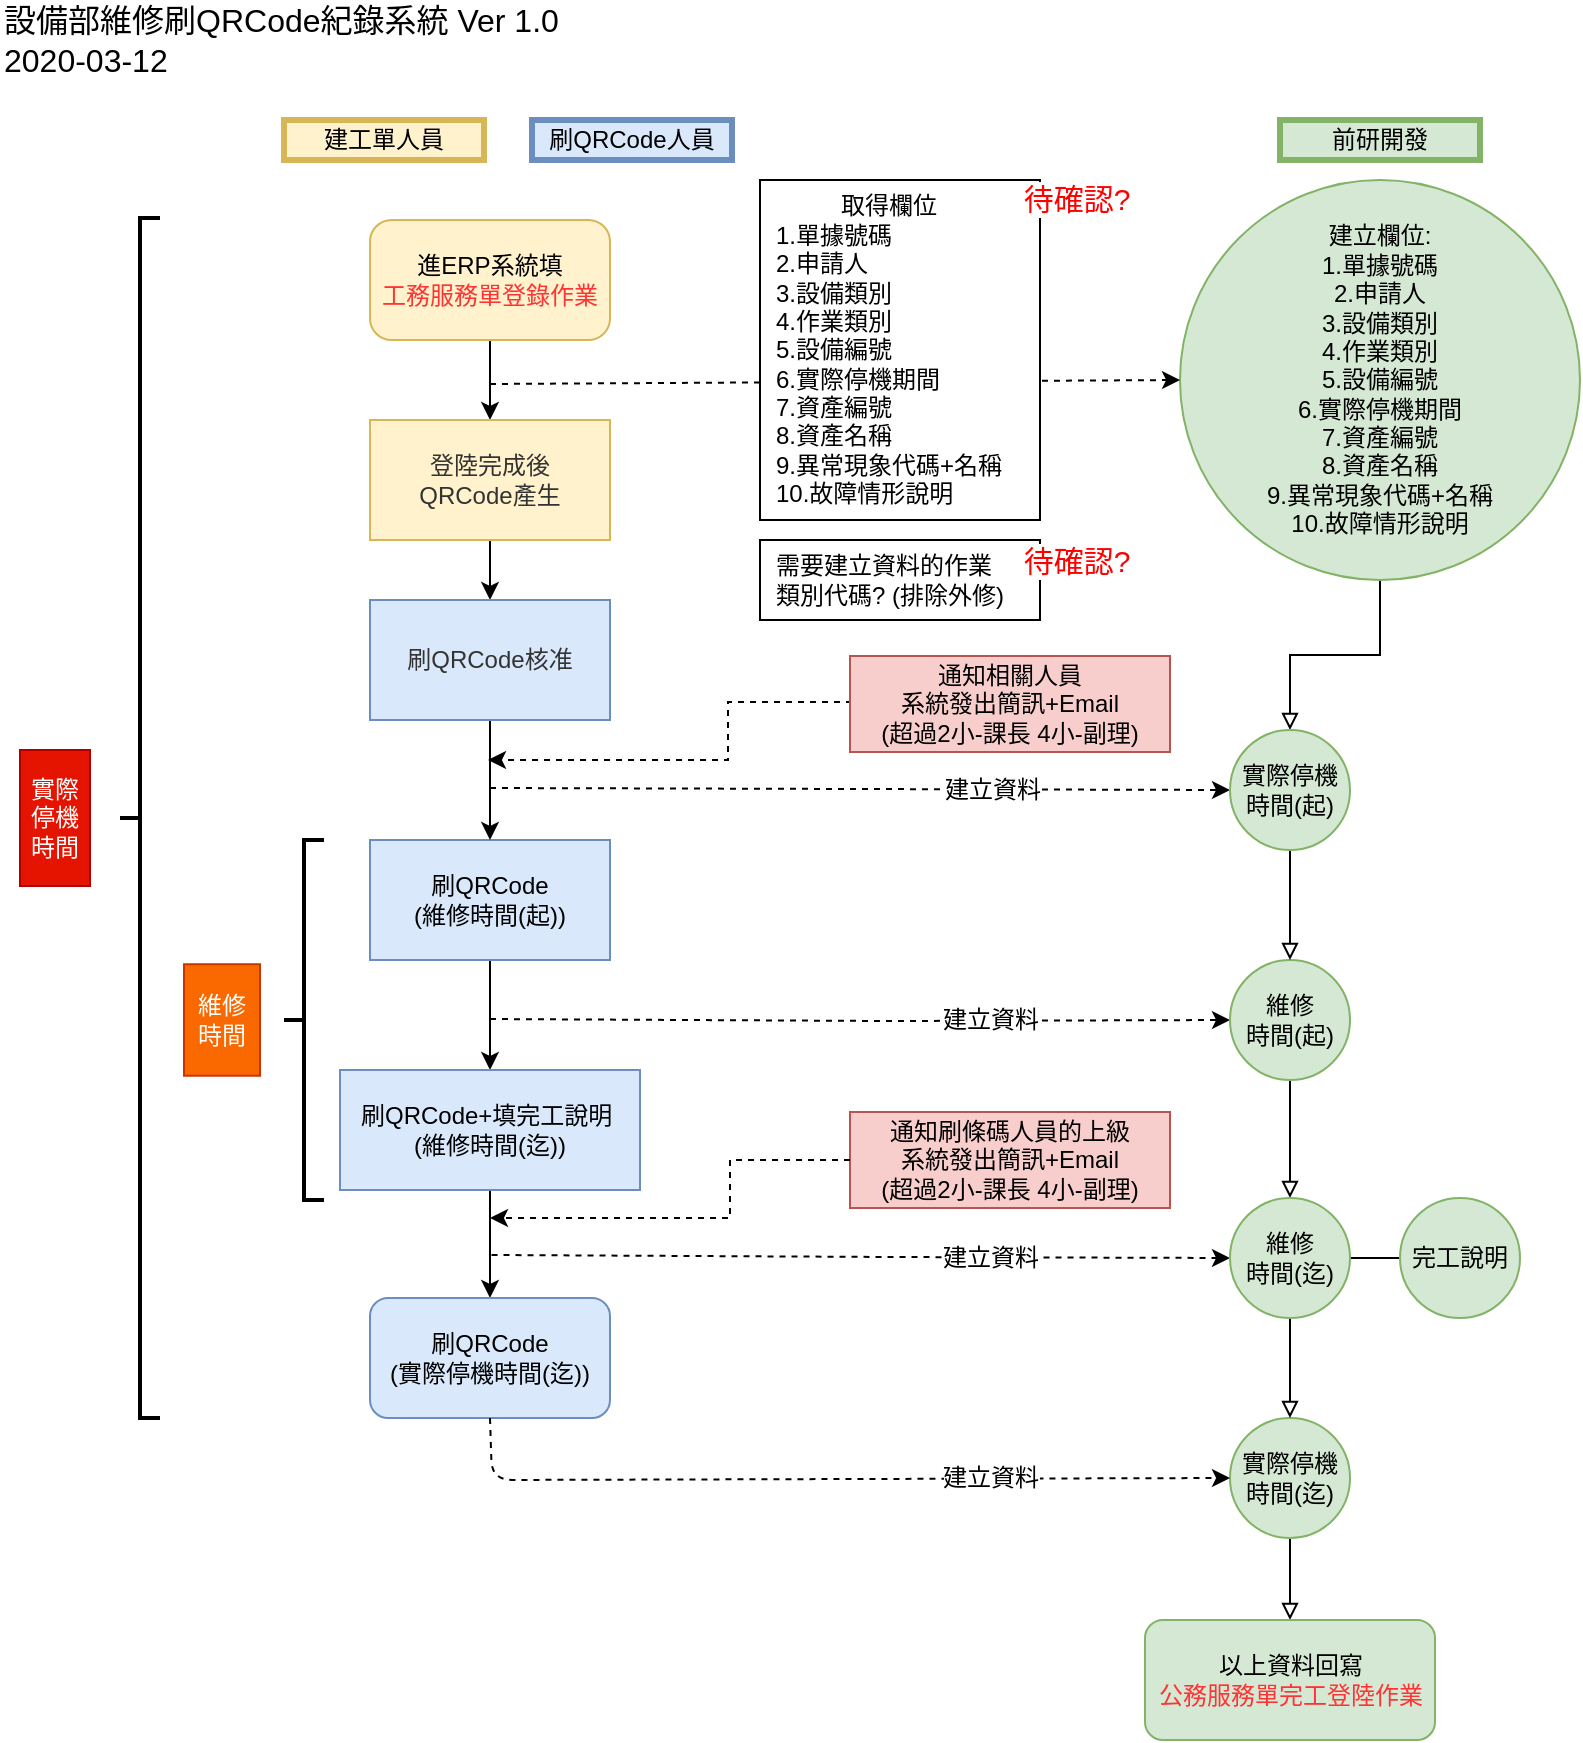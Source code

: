 <mxfile version="12.8.4" type="github"><diagram id="C5RBs43oDa-KdzZeNtuy" name="Page-1"><mxGraphModel dx="1664" dy="829" grid="1" gridSize="10" guides="1" tooltips="1" connect="1" arrows="1" fold="1" page="1" pageScale="1" pageWidth="827" pageHeight="1169" math="0" shadow="0"><root><mxCell id="WIyWlLk6GJQsqaUBKTNV-0"/><mxCell id="WIyWlLk6GJQsqaUBKTNV-1" parent="WIyWlLk6GJQsqaUBKTNV-0"/><mxCell id="zMW9WFN-JFGp6brwClAm-82" style="edgeStyle=orthogonalEdgeStyle;rounded=0;orthogonalLoop=1;jettySize=auto;html=1;exitX=0.5;exitY=1;exitDx=0;exitDy=0;entryX=0.5;entryY=0;entryDx=0;entryDy=0;" parent="WIyWlLk6GJQsqaUBKTNV-1" source="zMW9WFN-JFGp6brwClAm-83" target="zMW9WFN-JFGp6brwClAm-93" edge="1"><mxGeometry relative="1" as="geometry"><mxPoint x="360" y="310" as="targetPoint"/></mxGeometry></mxCell><mxCell id="zMW9WFN-JFGp6brwClAm-83" value="進ERP系統填&lt;br&gt;&lt;font color=&quot;#ff3333&quot;&gt;工務服務單登錄作業&lt;/font&gt;" style="rounded=1;whiteSpace=wrap;html=1;fillColor=#fff2cc;strokeColor=#d6b656;arcSize=18;" parent="WIyWlLk6GJQsqaUBKTNV-1" vertex="1"><mxGeometry x="275" y="140" width="120" height="60" as="geometry"/></mxCell><mxCell id="zMW9WFN-JFGp6brwClAm-89" value="建工單人員" style="text;html=1;strokeColor=#d6b656;fillColor=#fff2cc;align=center;verticalAlign=middle;whiteSpace=wrap;rounded=0;strokeWidth=3;" parent="WIyWlLk6GJQsqaUBKTNV-1" vertex="1"><mxGeometry x="232" y="90" width="100" height="20" as="geometry"/></mxCell><mxCell id="zMW9WFN-JFGp6brwClAm-90" value="前研開發" style="text;html=1;strokeColor=#82b366;fillColor=#d5e8d4;align=center;verticalAlign=middle;whiteSpace=wrap;rounded=0;strokeWidth=3;" parent="WIyWlLk6GJQsqaUBKTNV-1" vertex="1"><mxGeometry x="730" y="90" width="100" height="20" as="geometry"/></mxCell><mxCell id="zMW9WFN-JFGp6brwClAm-91" value="" style="strokeWidth=2;html=1;shape=mxgraph.flowchart.annotation_2;align=left;labelPosition=right;pointerEvents=1;" parent="WIyWlLk6GJQsqaUBKTNV-1" vertex="1"><mxGeometry x="150" y="139" width="20" height="600" as="geometry"/></mxCell><mxCell id="zMW9WFN-JFGp6brwClAm-92" style="edgeStyle=orthogonalEdgeStyle;rounded=0;orthogonalLoop=1;jettySize=auto;html=1;exitX=0.5;exitY=1;exitDx=0;exitDy=0;entryX=0.5;entryY=0;entryDx=0;entryDy=0;" parent="WIyWlLk6GJQsqaUBKTNV-1" source="zMW9WFN-JFGp6brwClAm-93" target="6ws-VXe0_fXa5yS6lifG-18" edge="1"><mxGeometry relative="1" as="geometry"><mxPoint x="335" y="450" as="targetPoint"/><Array as="points"/></mxGeometry></mxCell><mxCell id="zMW9WFN-JFGp6brwClAm-93" value="&lt;span style=&quot;color: rgb(51 , 51 , 51) ; white-space: nowrap&quot;&gt;登陸完成後&lt;br&gt;QRCode產生&lt;/span&gt;" style="rounded=0;whiteSpace=wrap;html=1;fillColor=#fff2cc;strokeColor=#d6b656;" parent="WIyWlLk6GJQsqaUBKTNV-1" vertex="1"><mxGeometry x="275" y="240" width="120" height="60" as="geometry"/></mxCell><mxCell id="zMW9WFN-JFGp6brwClAm-96" value="實際停機時間" style="text;html=1;strokeColor=#B20000;fillColor=#e51400;align=center;verticalAlign=middle;whiteSpace=wrap;rounded=0;fontColor=#ffffff;" parent="WIyWlLk6GJQsqaUBKTNV-1" vertex="1"><mxGeometry x="100" y="405" width="35" height="68" as="geometry"/></mxCell><mxCell id="zMW9WFN-JFGp6brwClAm-97" style="edgeStyle=orthogonalEdgeStyle;rounded=0;orthogonalLoop=1;jettySize=auto;html=1;exitX=0.5;exitY=1;exitDx=0;exitDy=0;entryX=0.5;entryY=0;entryDx=0;entryDy=0;" parent="WIyWlLk6GJQsqaUBKTNV-1" source="zMW9WFN-JFGp6brwClAm-128" target="zMW9WFN-JFGp6brwClAm-100" edge="1"><mxGeometry relative="1" as="geometry"/></mxCell><mxCell id="zMW9WFN-JFGp6brwClAm-98" style="edgeStyle=orthogonalEdgeStyle;rounded=0;orthogonalLoop=1;jettySize=auto;html=1;exitX=0.5;exitY=1;exitDx=0;exitDy=0;entryX=0.5;entryY=0;entryDx=0;entryDy=0;" parent="WIyWlLk6GJQsqaUBKTNV-1" source="zMW9WFN-JFGp6brwClAm-100" target="zMW9WFN-JFGp6brwClAm-103" edge="1"><mxGeometry relative="1" as="geometry"/></mxCell><mxCell id="zMW9WFN-JFGp6brwClAm-100" value="刷QRCode+填完工說明&amp;nbsp;&lt;br&gt;(維修時間(迄))" style="rounded=0;whiteSpace=wrap;html=1;fillColor=#dae8fc;strokeColor=#6c8ebf;" parent="WIyWlLk6GJQsqaUBKTNV-1" vertex="1"><mxGeometry x="260" y="565" width="150" height="60" as="geometry"/></mxCell><mxCell id="zMW9WFN-JFGp6brwClAm-101" value="" style="strokeWidth=2;html=1;shape=mxgraph.flowchart.annotation_2;align=left;labelPosition=right;pointerEvents=1;" parent="WIyWlLk6GJQsqaUBKTNV-1" vertex="1"><mxGeometry x="232" y="450" width="20" height="180" as="geometry"/></mxCell><mxCell id="zMW9WFN-JFGp6brwClAm-102" value="維修&lt;br&gt;時間" style="text;html=1;strokeColor=#C73500;fillColor=#fa6800;align=center;verticalAlign=middle;whiteSpace=wrap;rounded=0;direction=south;fontColor=#ffffff;" parent="WIyWlLk6GJQsqaUBKTNV-1" vertex="1"><mxGeometry x="182" y="512.12" width="38" height="55.75" as="geometry"/></mxCell><mxCell id="zMW9WFN-JFGp6brwClAm-103" value="刷QRCode&lt;br&gt;(實際停機時間(迄))" style="rounded=1;whiteSpace=wrap;html=1;fillColor=#dae8fc;strokeColor=#6c8ebf;" parent="WIyWlLk6GJQsqaUBKTNV-1" vertex="1"><mxGeometry x="275" y="679" width="120" height="60" as="geometry"/></mxCell><mxCell id="zMW9WFN-JFGp6brwClAm-108" value="" style="endArrow=classic;dashed=1;html=1;endFill=1;startArrow=none;startFill=0;entryX=0;entryY=0.5;entryDx=0;entryDy=0;" parent="WIyWlLk6GJQsqaUBKTNV-1" edge="1" target="6ws-VXe0_fXa5yS6lifG-17"><mxGeometry width="50" height="50" relative="1" as="geometry"><mxPoint x="335" y="424" as="sourcePoint"/><mxPoint x="700" y="424" as="targetPoint"/></mxGeometry></mxCell><mxCell id="zMW9WFN-JFGp6brwClAm-109" value="建立資料" style="text;html=1;align=center;verticalAlign=middle;resizable=0;points=[];labelBackgroundColor=#ffffff;" parent="zMW9WFN-JFGp6brwClAm-108" vertex="1" connectable="0"><mxGeometry x="0.578" y="1" relative="1" as="geometry"><mxPoint x="-41" y="1.21" as="offset"/></mxGeometry></mxCell><mxCell id="6ws-VXe0_fXa5yS6lifG-51" style="edgeStyle=orthogonalEdgeStyle;rounded=0;orthogonalLoop=1;jettySize=auto;html=1;exitX=0.5;exitY=1;exitDx=0;exitDy=0;entryX=0.5;entryY=0;entryDx=0;entryDy=0;startArrow=none;startFill=0;endArrow=block;endFill=0;fontSize=15;fontColor=#FF0000;" edge="1" parent="WIyWlLk6GJQsqaUBKTNV-1" source="zMW9WFN-JFGp6brwClAm-114" target="6ws-VXe0_fXa5yS6lifG-17"><mxGeometry relative="1" as="geometry"/></mxCell><mxCell id="zMW9WFN-JFGp6brwClAm-114" value="建立欄位:&lt;br&gt;&lt;span style=&quot;white-space: nowrap&quot;&gt;1.單據號碼&lt;/span&gt;&lt;div style=&quot;white-space: nowrap&quot;&gt;2.申請人&lt;/div&gt;&lt;div style=&quot;white-space: nowrap&quot;&gt;3.設備類別&lt;/div&gt;&lt;div style=&quot;white-space: nowrap&quot;&gt;4.作業類別&lt;/div&gt;&lt;div style=&quot;white-space: nowrap&quot;&gt;5.設備編號&lt;/div&gt;&lt;div style=&quot;white-space: nowrap&quot;&gt;6.實際停機期間&lt;/div&gt;&lt;div style=&quot;white-space: nowrap&quot;&gt;7.資產編號&lt;/div&gt;&lt;div style=&quot;white-space: nowrap&quot;&gt;8.資產名稱&lt;/div&gt;&lt;div style=&quot;white-space: nowrap&quot;&gt;9.異常現象代碼+名稱&lt;/div&gt;&lt;div style=&quot;white-space: nowrap&quot;&gt;10.故障情形說明&lt;/div&gt;" style="ellipse;whiteSpace=wrap;html=1;rounded=0;shadow=0;glass=0;comic=0;fillColor=#d5e8d4;strokeColor=#82b366;align=center;" parent="WIyWlLk6GJQsqaUBKTNV-1" vertex="1"><mxGeometry x="680" y="120" width="200" height="200" as="geometry"/></mxCell><mxCell id="zMW9WFN-JFGp6brwClAm-120" style="edgeStyle=orthogonalEdgeStyle;rounded=0;orthogonalLoop=1;jettySize=auto;html=1;exitX=0.5;exitY=1;exitDx=0;exitDy=0;" parent="WIyWlLk6GJQsqaUBKTNV-1" source="zMW9WFN-JFGp6brwClAm-132" target="zMW9WFN-JFGp6brwClAm-132" edge="1"><mxGeometry relative="1" as="geometry"/></mxCell><mxCell id="6ws-VXe0_fXa5yS6lifG-55" style="edgeStyle=orthogonalEdgeStyle;rounded=0;orthogonalLoop=1;jettySize=auto;html=1;exitX=0.5;exitY=1;exitDx=0;exitDy=0;startArrow=none;startFill=0;endArrow=block;endFill=0;fontSize=15;fontColor=#FF0000;entryX=0.5;entryY=0;entryDx=0;entryDy=0;" edge="1" parent="WIyWlLk6GJQsqaUBKTNV-1" source="zMW9WFN-JFGp6brwClAm-125" target="6ws-VXe0_fXa5yS6lifG-60"><mxGeometry relative="1" as="geometry"><mxPoint x="735" y="840" as="targetPoint"/></mxGeometry></mxCell><mxCell id="zMW9WFN-JFGp6brwClAm-125" value="實際停機&lt;br&gt;時間(迄)" style="ellipse;whiteSpace=wrap;html=1;rounded=0;shadow=0;glass=0;comic=0;fillColor=#d5e8d4;strokeColor=#82b366;" parent="WIyWlLk6GJQsqaUBKTNV-1" vertex="1"><mxGeometry x="705" y="739" width="60" height="60" as="geometry"/></mxCell><mxCell id="zMW9WFN-JFGp6brwClAm-128" value="刷QRCode &lt;br&gt;(維修時間(起))" style="rounded=0;whiteSpace=wrap;html=1;fillColor=#dae8fc;strokeColor=#6c8ebf;" parent="WIyWlLk6GJQsqaUBKTNV-1" vertex="1"><mxGeometry x="275" y="450" width="120" height="60" as="geometry"/></mxCell><mxCell id="zMW9WFN-JFGp6brwClAm-133" value="" style="endArrow=classic;dashed=1;html=1;endFill=1;entryX=0;entryY=0.5;entryDx=0;entryDy=0;startArrow=none;startFill=0;" parent="WIyWlLk6GJQsqaUBKTNV-1" target="zMW9WFN-JFGp6brwClAm-135" edge="1"><mxGeometry width="50" height="50" relative="1" as="geometry"><mxPoint x="335" y="539.51" as="sourcePoint"/><mxPoint x="712" y="540" as="targetPoint"/><Array as="points"><mxPoint x="535" y="540.51"/></Array></mxGeometry></mxCell><mxCell id="zMW9WFN-JFGp6brwClAm-134" value="建立資料" style="text;html=1;align=center;verticalAlign=middle;resizable=0;points=[];labelBackgroundColor=#ffffff;" parent="zMW9WFN-JFGp6brwClAm-133" vertex="1" connectable="0"><mxGeometry x="0.578" y="1" relative="1" as="geometry"><mxPoint x="-42.41" y="0.5" as="offset"/></mxGeometry></mxCell><mxCell id="6ws-VXe0_fXa5yS6lifG-53" style="edgeStyle=orthogonalEdgeStyle;rounded=0;orthogonalLoop=1;jettySize=auto;html=1;exitX=0.5;exitY=1;exitDx=0;exitDy=0;entryX=0.5;entryY=0;entryDx=0;entryDy=0;startArrow=none;startFill=0;endArrow=block;endFill=0;fontSize=15;fontColor=#FF0000;" edge="1" parent="WIyWlLk6GJQsqaUBKTNV-1" source="zMW9WFN-JFGp6brwClAm-135" target="6ws-VXe0_fXa5yS6lifG-35"><mxGeometry relative="1" as="geometry"/></mxCell><mxCell id="zMW9WFN-JFGp6brwClAm-135" value="維修&lt;br&gt;時間(起)" style="ellipse;whiteSpace=wrap;html=1;rounded=0;shadow=0;glass=0;comic=0;fillColor=#d5e8d4;strokeColor=#82b366;" parent="WIyWlLk6GJQsqaUBKTNV-1" vertex="1"><mxGeometry x="705" y="510" width="60" height="60" as="geometry"/></mxCell><mxCell id="zMW9WFN-JFGp6brwClAm-136" value="" style="endArrow=classic;dashed=1;html=1;endFill=1;entryX=0;entryY=0.5;entryDx=0;entryDy=0;startArrow=none;startFill=0;" parent="WIyWlLk6GJQsqaUBKTNV-1" target="6ws-VXe0_fXa5yS6lifG-35" edge="1"><mxGeometry width="50" height="50" relative="1" as="geometry"><mxPoint x="335.76" y="657.5" as="sourcePoint"/><mxPoint x="705" y="657" as="targetPoint"/><Array as="points"><mxPoint x="535.76" y="658.5"/></Array></mxGeometry></mxCell><mxCell id="zMW9WFN-JFGp6brwClAm-137" value="建立資料" style="text;html=1;align=center;verticalAlign=middle;resizable=0;points=[];labelBackgroundColor=#ffffff;" parent="zMW9WFN-JFGp6brwClAm-136" vertex="1" connectable="0"><mxGeometry x="0.578" y="1" relative="1" as="geometry"><mxPoint x="-42.48" y="1" as="offset"/></mxGeometry></mxCell><mxCell id="zMW9WFN-JFGp6brwClAm-141" value="" style="endArrow=classic;dashed=1;html=1;endFill=1;startArrow=none;startFill=0;exitX=0.5;exitY=1;exitDx=0;exitDy=0;entryX=0;entryY=0.5;entryDx=0;entryDy=0;" parent="WIyWlLk6GJQsqaUBKTNV-1" source="zMW9WFN-JFGp6brwClAm-103" target="zMW9WFN-JFGp6brwClAm-125" edge="1"><mxGeometry width="50" height="50" relative="1" as="geometry"><mxPoint x="335.76" y="766" as="sourcePoint"/><mxPoint x="690" y="770" as="targetPoint"/><Array as="points"><mxPoint x="336" y="770"/></Array></mxGeometry></mxCell><mxCell id="zMW9WFN-JFGp6brwClAm-142" value="建立資料" style="text;html=1;align=center;verticalAlign=middle;resizable=0;points=[];labelBackgroundColor=#ffffff;" parent="zMW9WFN-JFGp6brwClAm-141" vertex="1" connectable="0"><mxGeometry x="0.578" y="1" relative="1" as="geometry"><mxPoint x="-35.98" y="1" as="offset"/></mxGeometry></mxCell><mxCell id="zMW9WFN-JFGp6brwClAm-159" value="&lt;span lang=&quot;EN-US&quot; style=&quot;font-size: 16px&quot;&gt;設備部維修刷QRC&lt;span class=&quot;926482506-07022020&quot; style=&quot;font-size: 16px&quot;&gt;ode紀錄系統&amp;nbsp;&lt;/span&gt;&lt;/span&gt;Ver 1.0&lt;br style=&quot;font-size: 16px&quot;&gt;2020-03-12" style="text;html=1;align=left;verticalAlign=middle;resizable=0;points=[];autosize=1;fontSize=16;" parent="WIyWlLk6GJQsqaUBKTNV-1" vertex="1"><mxGeometry x="90" y="30" width="290" height="40" as="geometry"/></mxCell><mxCell id="zMW9WFN-JFGp6brwClAm-161" value="刷QRCode人員" style="text;html=1;strokeColor=#6c8ebf;fillColor=#dae8fc;align=center;verticalAlign=middle;whiteSpace=wrap;rounded=0;strokeWidth=3;" parent="WIyWlLk6GJQsqaUBKTNV-1" vertex="1"><mxGeometry x="356" y="90" width="100" height="20" as="geometry"/></mxCell><mxCell id="zMW9WFN-JFGp6brwClAm-163" value="" style="endArrow=classic;dashed=1;html=1;endFill=1;startArrow=none;startFill=0;strokeColor=#000000;entryX=0;entryY=0.5;entryDx=0;entryDy=0;" parent="WIyWlLk6GJQsqaUBKTNV-1" edge="1" target="zMW9WFN-JFGp6brwClAm-114"><mxGeometry width="50" height="50" relative="1" as="geometry"><mxPoint x="335" y="222" as="sourcePoint"/><mxPoint x="680" y="221" as="targetPoint"/></mxGeometry></mxCell><mxCell id="6ws-VXe0_fXa5yS6lifG-28" style="edgeStyle=orthogonalEdgeStyle;rounded=0;orthogonalLoop=1;jettySize=auto;html=1;exitX=0;exitY=0.5;exitDx=0;exitDy=0;startArrow=none;startFill=0;endArrow=classic;endFill=1;fontSize=15;fontColor=#FF0000;dashed=1;" edge="1" parent="WIyWlLk6GJQsqaUBKTNV-1" source="zMW9WFN-JFGp6brwClAm-132"><mxGeometry relative="1" as="geometry"><mxPoint x="334" y="410" as="targetPoint"/><mxPoint x="512" y="381" as="sourcePoint"/><Array as="points"><mxPoint x="454" y="381"/><mxPoint x="454" y="410"/></Array></mxGeometry></mxCell><mxCell id="zMW9WFN-JFGp6brwClAm-132" value="&lt;span style=&quot;text-align: left ; white-space: nowrap&quot;&gt;通知相關人員&lt;br&gt;系統發出簡訊+Email&lt;br&gt;&lt;/span&gt;&lt;span style=&quot;text-align: left ; white-space: nowrap&quot;&gt;(超過2小-課長 4小-副理)&lt;/span&gt;&lt;span style=&quot;text-align: left ; white-space: nowrap&quot;&gt;&lt;br&gt;&lt;/span&gt;" style="rounded=0;whiteSpace=wrap;html=1;fillColor=#f8cecc;strokeColor=#b85450;" parent="WIyWlLk6GJQsqaUBKTNV-1" vertex="1"><mxGeometry x="515" y="358" width="160" height="48" as="geometry"/></mxCell><mxCell id="6ws-VXe0_fXa5yS6lifG-52" style="edgeStyle=orthogonalEdgeStyle;rounded=0;orthogonalLoop=1;jettySize=auto;html=1;exitX=0.5;exitY=1;exitDx=0;exitDy=0;entryX=0.5;entryY=0;entryDx=0;entryDy=0;startArrow=none;startFill=0;endArrow=block;endFill=0;fontSize=15;fontColor=#FF0000;" edge="1" parent="WIyWlLk6GJQsqaUBKTNV-1" source="6ws-VXe0_fXa5yS6lifG-17" target="zMW9WFN-JFGp6brwClAm-135"><mxGeometry relative="1" as="geometry"/></mxCell><mxCell id="6ws-VXe0_fXa5yS6lifG-17" value="實際停機&lt;br&gt;時間(起)" style="ellipse;whiteSpace=wrap;html=1;rounded=0;shadow=0;glass=0;comic=0;fillColor=#d5e8d4;strokeColor=#82b366;" vertex="1" parent="WIyWlLk6GJQsqaUBKTNV-1"><mxGeometry x="705" y="395" width="60" height="60" as="geometry"/></mxCell><mxCell id="6ws-VXe0_fXa5yS6lifG-19" style="edgeStyle=orthogonalEdgeStyle;rounded=0;orthogonalLoop=1;jettySize=auto;html=1;exitX=0.5;exitY=1;exitDx=0;exitDy=0;entryX=0.5;entryY=0;entryDx=0;entryDy=0;startArrow=none;startFill=0;endArrow=classic;endFill=1;fontSize=15;fontColor=#FF0000;" edge="1" parent="WIyWlLk6GJQsqaUBKTNV-1" source="6ws-VXe0_fXa5yS6lifG-18" target="zMW9WFN-JFGp6brwClAm-128"><mxGeometry relative="1" as="geometry"/></mxCell><mxCell id="6ws-VXe0_fXa5yS6lifG-18" value="&lt;font color=&quot;#333333&quot;&gt;&lt;span style=&quot;white-space: nowrap&quot;&gt;刷QRCode核准&lt;/span&gt;&lt;/font&gt;" style="rounded=0;whiteSpace=wrap;html=1;fillColor=#dae8fc;strokeColor=#6c8ebf;" vertex="1" parent="WIyWlLk6GJQsqaUBKTNV-1"><mxGeometry x="275" y="330" width="120" height="60" as="geometry"/></mxCell><mxCell id="6ws-VXe0_fXa5yS6lifG-54" style="edgeStyle=orthogonalEdgeStyle;rounded=0;orthogonalLoop=1;jettySize=auto;html=1;exitX=0.5;exitY=1;exitDx=0;exitDy=0;entryX=0.5;entryY=0;entryDx=0;entryDy=0;startArrow=none;startFill=0;endArrow=block;endFill=0;fontSize=15;fontColor=#FF0000;" edge="1" parent="WIyWlLk6GJQsqaUBKTNV-1" source="6ws-VXe0_fXa5yS6lifG-35" target="zMW9WFN-JFGp6brwClAm-125"><mxGeometry relative="1" as="geometry"/></mxCell><mxCell id="6ws-VXe0_fXa5yS6lifG-69" value="" style="edgeStyle=orthogonalEdgeStyle;rounded=0;orthogonalLoop=1;jettySize=auto;html=1;startArrow=none;startFill=0;endArrow=none;endFill=0;fontSize=15;fontColor=#FF0000;" edge="1" parent="WIyWlLk6GJQsqaUBKTNV-1" source="6ws-VXe0_fXa5yS6lifG-35" target="6ws-VXe0_fXa5yS6lifG-68"><mxGeometry relative="1" as="geometry"/></mxCell><mxCell id="6ws-VXe0_fXa5yS6lifG-35" value="維修&lt;br&gt;時間(迄)" style="ellipse;whiteSpace=wrap;html=1;rounded=0;shadow=0;glass=0;comic=0;fillColor=#d5e8d4;strokeColor=#82b366;" vertex="1" parent="WIyWlLk6GJQsqaUBKTNV-1"><mxGeometry x="705" y="629" width="60" height="60" as="geometry"/></mxCell><mxCell id="6ws-VXe0_fXa5yS6lifG-68" value="完工說明" style="ellipse;whiteSpace=wrap;html=1;rounded=0;shadow=0;glass=0;comic=0;fillColor=#d5e8d4;strokeColor=#82b366;" vertex="1" parent="WIyWlLk6GJQsqaUBKTNV-1"><mxGeometry x="790" y="629" width="60" height="60" as="geometry"/></mxCell><mxCell id="6ws-VXe0_fXa5yS6lifG-48" value="&lt;div style=&quot;text-align: center&quot;&gt;&lt;span style=&quot;white-space: nowrap&quot;&gt;取得欄位&lt;/span&gt;&lt;/div&gt;&lt;div style=&quot;white-space: nowrap&quot;&gt;1.單據號碼&lt;/div&gt;&lt;div style=&quot;white-space: nowrap&quot;&gt;2.申請人&lt;/div&gt;&lt;div style=&quot;white-space: nowrap&quot;&gt;3.設備類別&lt;/div&gt;&lt;div style=&quot;white-space: nowrap&quot;&gt;4.作業類別&lt;/div&gt;&lt;div style=&quot;white-space: nowrap&quot;&gt;5.設備編號&lt;/div&gt;&lt;div style=&quot;white-space: nowrap&quot;&gt;6.實際停機期間&lt;/div&gt;&lt;div style=&quot;white-space: nowrap&quot;&gt;7.資產編號&lt;/div&gt;&lt;div style=&quot;white-space: nowrap&quot;&gt;8.資產名稱&lt;/div&gt;&lt;div style=&quot;white-space: nowrap&quot;&gt;9.異常現象代碼+名稱&lt;/div&gt;&lt;div style=&quot;white-space: nowrap&quot;&gt;10.故障情形說明&lt;/div&gt;" style="rounded=0;whiteSpace=wrap;html=1;labelBackgroundColor=#ffffff;fillColor=#ffffff;gradientColor=none;align=left;spacingLeft=6;" vertex="1" parent="WIyWlLk6GJQsqaUBKTNV-1"><mxGeometry x="470" y="120" width="140" height="170" as="geometry"/></mxCell><mxCell id="6ws-VXe0_fXa5yS6lifG-1" value="待確認?" style="text;html=1;align=center;verticalAlign=middle;resizable=0;points=[];autosize=1;fontColor=#FF0000;fontSize=15;labelBackgroundColor=#FFFFFF;labelBorderColor=none;spacingTop=0;spacingRight=0;" vertex="1" parent="WIyWlLk6GJQsqaUBKTNV-1"><mxGeometry x="592.5" y="119" width="70" height="20" as="geometry"/></mxCell><mxCell id="6ws-VXe0_fXa5yS6lifG-50" value="&lt;div&gt;需要建立資料的作業&lt;/div&gt;&lt;div&gt;類別代碼? (排除外修)&lt;/div&gt;" style="rounded=0;whiteSpace=wrap;html=1;labelBackgroundColor=#ffffff;fillColor=#ffffff;gradientColor=none;align=left;spacingLeft=6;" vertex="1" parent="WIyWlLk6GJQsqaUBKTNV-1"><mxGeometry x="470" y="300" width="140" height="40" as="geometry"/></mxCell><mxCell id="6ws-VXe0_fXa5yS6lifG-60" value="以上資料回寫&lt;br&gt;&lt;font color=&quot;#ff3333&quot;&gt;公務服務單完工登陸作業&lt;/font&gt;" style="rounded=1;whiteSpace=wrap;html=1;fillColor=#d5e8d4;strokeColor=#82b366;" vertex="1" parent="WIyWlLk6GJQsqaUBKTNV-1"><mxGeometry x="662.5" y="840" width="145" height="60" as="geometry"/></mxCell><mxCell id="6ws-VXe0_fXa5yS6lifG-49" value="待確認?" style="text;html=1;align=center;verticalAlign=middle;resizable=0;points=[];autosize=1;fontColor=#FF0000;fontSize=15;labelBackgroundColor=#FFFFFF;labelBorderColor=none;spacingTop=0;spacingRight=0;" vertex="1" parent="WIyWlLk6GJQsqaUBKTNV-1"><mxGeometry x="592.5" y="300" width="70" height="20" as="geometry"/></mxCell><mxCell id="6ws-VXe0_fXa5yS6lifG-62" value="&lt;span style=&quot;text-align: left ; white-space: nowrap&quot;&gt;通知刷條碼人員的上級&lt;br&gt;系統發出簡訊+Email&lt;br&gt;&lt;/span&gt;&lt;span style=&quot;text-align: left ; white-space: nowrap&quot;&gt;(超過2小-課長 4小-副理)&lt;/span&gt;&lt;span style=&quot;text-align: left ; white-space: nowrap&quot;&gt;&lt;br&gt;&lt;/span&gt;" style="rounded=0;whiteSpace=wrap;html=1;fillColor=#f8cecc;strokeColor=#b85450;" vertex="1" parent="WIyWlLk6GJQsqaUBKTNV-1"><mxGeometry x="515" y="586" width="160" height="48" as="geometry"/></mxCell><mxCell id="6ws-VXe0_fXa5yS6lifG-63" style="edgeStyle=orthogonalEdgeStyle;rounded=0;orthogonalLoop=1;jettySize=auto;html=1;exitX=0;exitY=0.5;exitDx=0;exitDy=0;startArrow=none;startFill=0;endArrow=classic;endFill=1;fontSize=15;fontColor=#FF0000;dashed=1;" edge="1" parent="WIyWlLk6GJQsqaUBKTNV-1" source="6ws-VXe0_fXa5yS6lifG-62"><mxGeometry relative="1" as="geometry"><mxPoint x="335" y="639" as="targetPoint"/><mxPoint x="516" y="611" as="sourcePoint"/><Array as="points"><mxPoint x="455" y="610"/><mxPoint x="455" y="639"/></Array></mxGeometry></mxCell></root></mxGraphModel></diagram></mxfile>